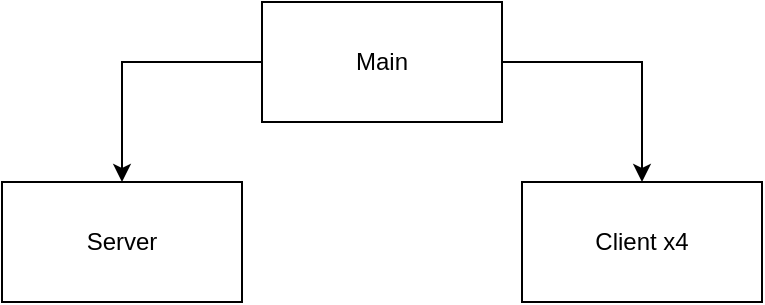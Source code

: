 <mxfile version="26.2.12">
  <diagram name="Page-1" id="3-hoNx-oFPBd3e3wgJj-">
    <mxGraphModel dx="985" dy="520" grid="1" gridSize="10" guides="1" tooltips="1" connect="1" arrows="1" fold="1" page="1" pageScale="1" pageWidth="850" pageHeight="1100" math="0" shadow="0">
      <root>
        <mxCell id="0" />
        <mxCell id="1" parent="0" />
        <mxCell id="-2NJOU67YEYeew-TCaY0-3" style="edgeStyle=orthogonalEdgeStyle;rounded=0;orthogonalLoop=1;jettySize=auto;html=1;entryX=0.5;entryY=0;entryDx=0;entryDy=0;" edge="1" parent="1" source="-2NJOU67YEYeew-TCaY0-1" target="-2NJOU67YEYeew-TCaY0-2">
          <mxGeometry relative="1" as="geometry" />
        </mxCell>
        <mxCell id="-2NJOU67YEYeew-TCaY0-5" style="edgeStyle=orthogonalEdgeStyle;rounded=0;orthogonalLoop=1;jettySize=auto;html=1;" edge="1" parent="1" source="-2NJOU67YEYeew-TCaY0-1" target="-2NJOU67YEYeew-TCaY0-4">
          <mxGeometry relative="1" as="geometry" />
        </mxCell>
        <mxCell id="-2NJOU67YEYeew-TCaY0-1" value="Main" style="rounded=0;whiteSpace=wrap;html=1;" vertex="1" parent="1">
          <mxGeometry x="320" y="330" width="120" height="60" as="geometry" />
        </mxCell>
        <mxCell id="-2NJOU67YEYeew-TCaY0-2" value="Server" style="rounded=0;whiteSpace=wrap;html=1;" vertex="1" parent="1">
          <mxGeometry x="190" y="420" width="120" height="60" as="geometry" />
        </mxCell>
        <mxCell id="-2NJOU67YEYeew-TCaY0-4" value="Client x4" style="rounded=0;whiteSpace=wrap;html=1;" vertex="1" parent="1">
          <mxGeometry x="450" y="420" width="120" height="60" as="geometry" />
        </mxCell>
      </root>
    </mxGraphModel>
  </diagram>
</mxfile>
